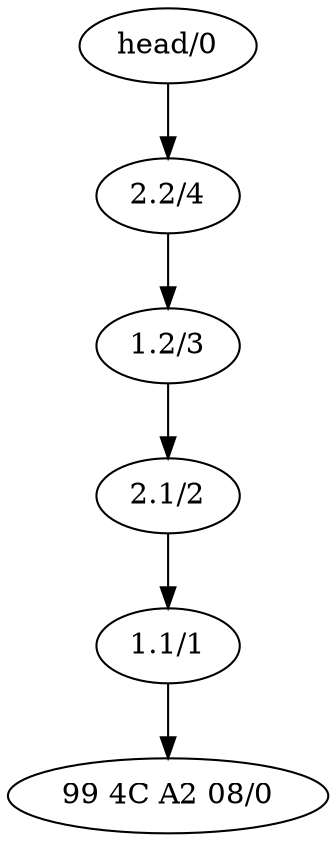     digraph graphname {
        //rankdir=LR;  // Rank Direction Left to Right

        nodesep=1.0 // increases the separation between nodes
        edge [];
        //splines = true;

        n_000[label="head/0"];
n_001[label="2.2/4"];
n_002[label="1.2/3"];
n_003[label="2.1/2"];
n_004[label="1.1/1"];
n_005[label="99 4C A2 08/0"];
        n_000 -> n_001
n_001 -> n_002
n_002 -> n_003
n_003 -> n_004
n_004 -> n_005
    }
    